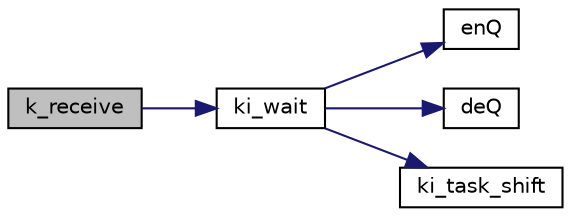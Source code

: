 digraph "k_receive"
{
  edge [fontname="Helvetica",fontsize="10",labelfontname="Helvetica",labelfontsize="10"];
  node [fontname="Helvetica",fontsize="10",shape=record];
  rankdir="LR";
  Node1 [label="k_receive",height=0.2,width=0.4,color="black", fillcolor="grey75", style="filled", fontcolor="black"];
  Node1 -> Node2 [color="midnightblue",fontsize="10",style="solid"];
  Node2 [label="ki_wait",height=0.2,width=0.4,color="black", fillcolor="white", style="filled",URL="$krnl_8c.html#aead12f2e7f6ee98b98bb847c42d5027c"];
  Node2 -> Node3 [color="midnightblue",fontsize="10",style="solid"];
  Node3 [label="enQ",height=0.2,width=0.4,color="black", fillcolor="white", style="filled",URL="$krnl_8c.html#ab750c904258e717b40c17f55400ca3b2"];
  Node2 -> Node4 [color="midnightblue",fontsize="10",style="solid"];
  Node4 [label="deQ",height=0.2,width=0.4,color="black", fillcolor="white", style="filled",URL="$krnl_8c.html#a7ac8496c83319bfc569e4fdab8149940"];
  Node2 -> Node5 [color="midnightblue",fontsize="10",style="solid"];
  Node5 [label="ki_task_shift",height=0.2,width=0.4,color="black", fillcolor="white", style="filled",URL="$krnl_8h.html#a9910c513b91fd26369e121b1d6d1ee72"];
}
